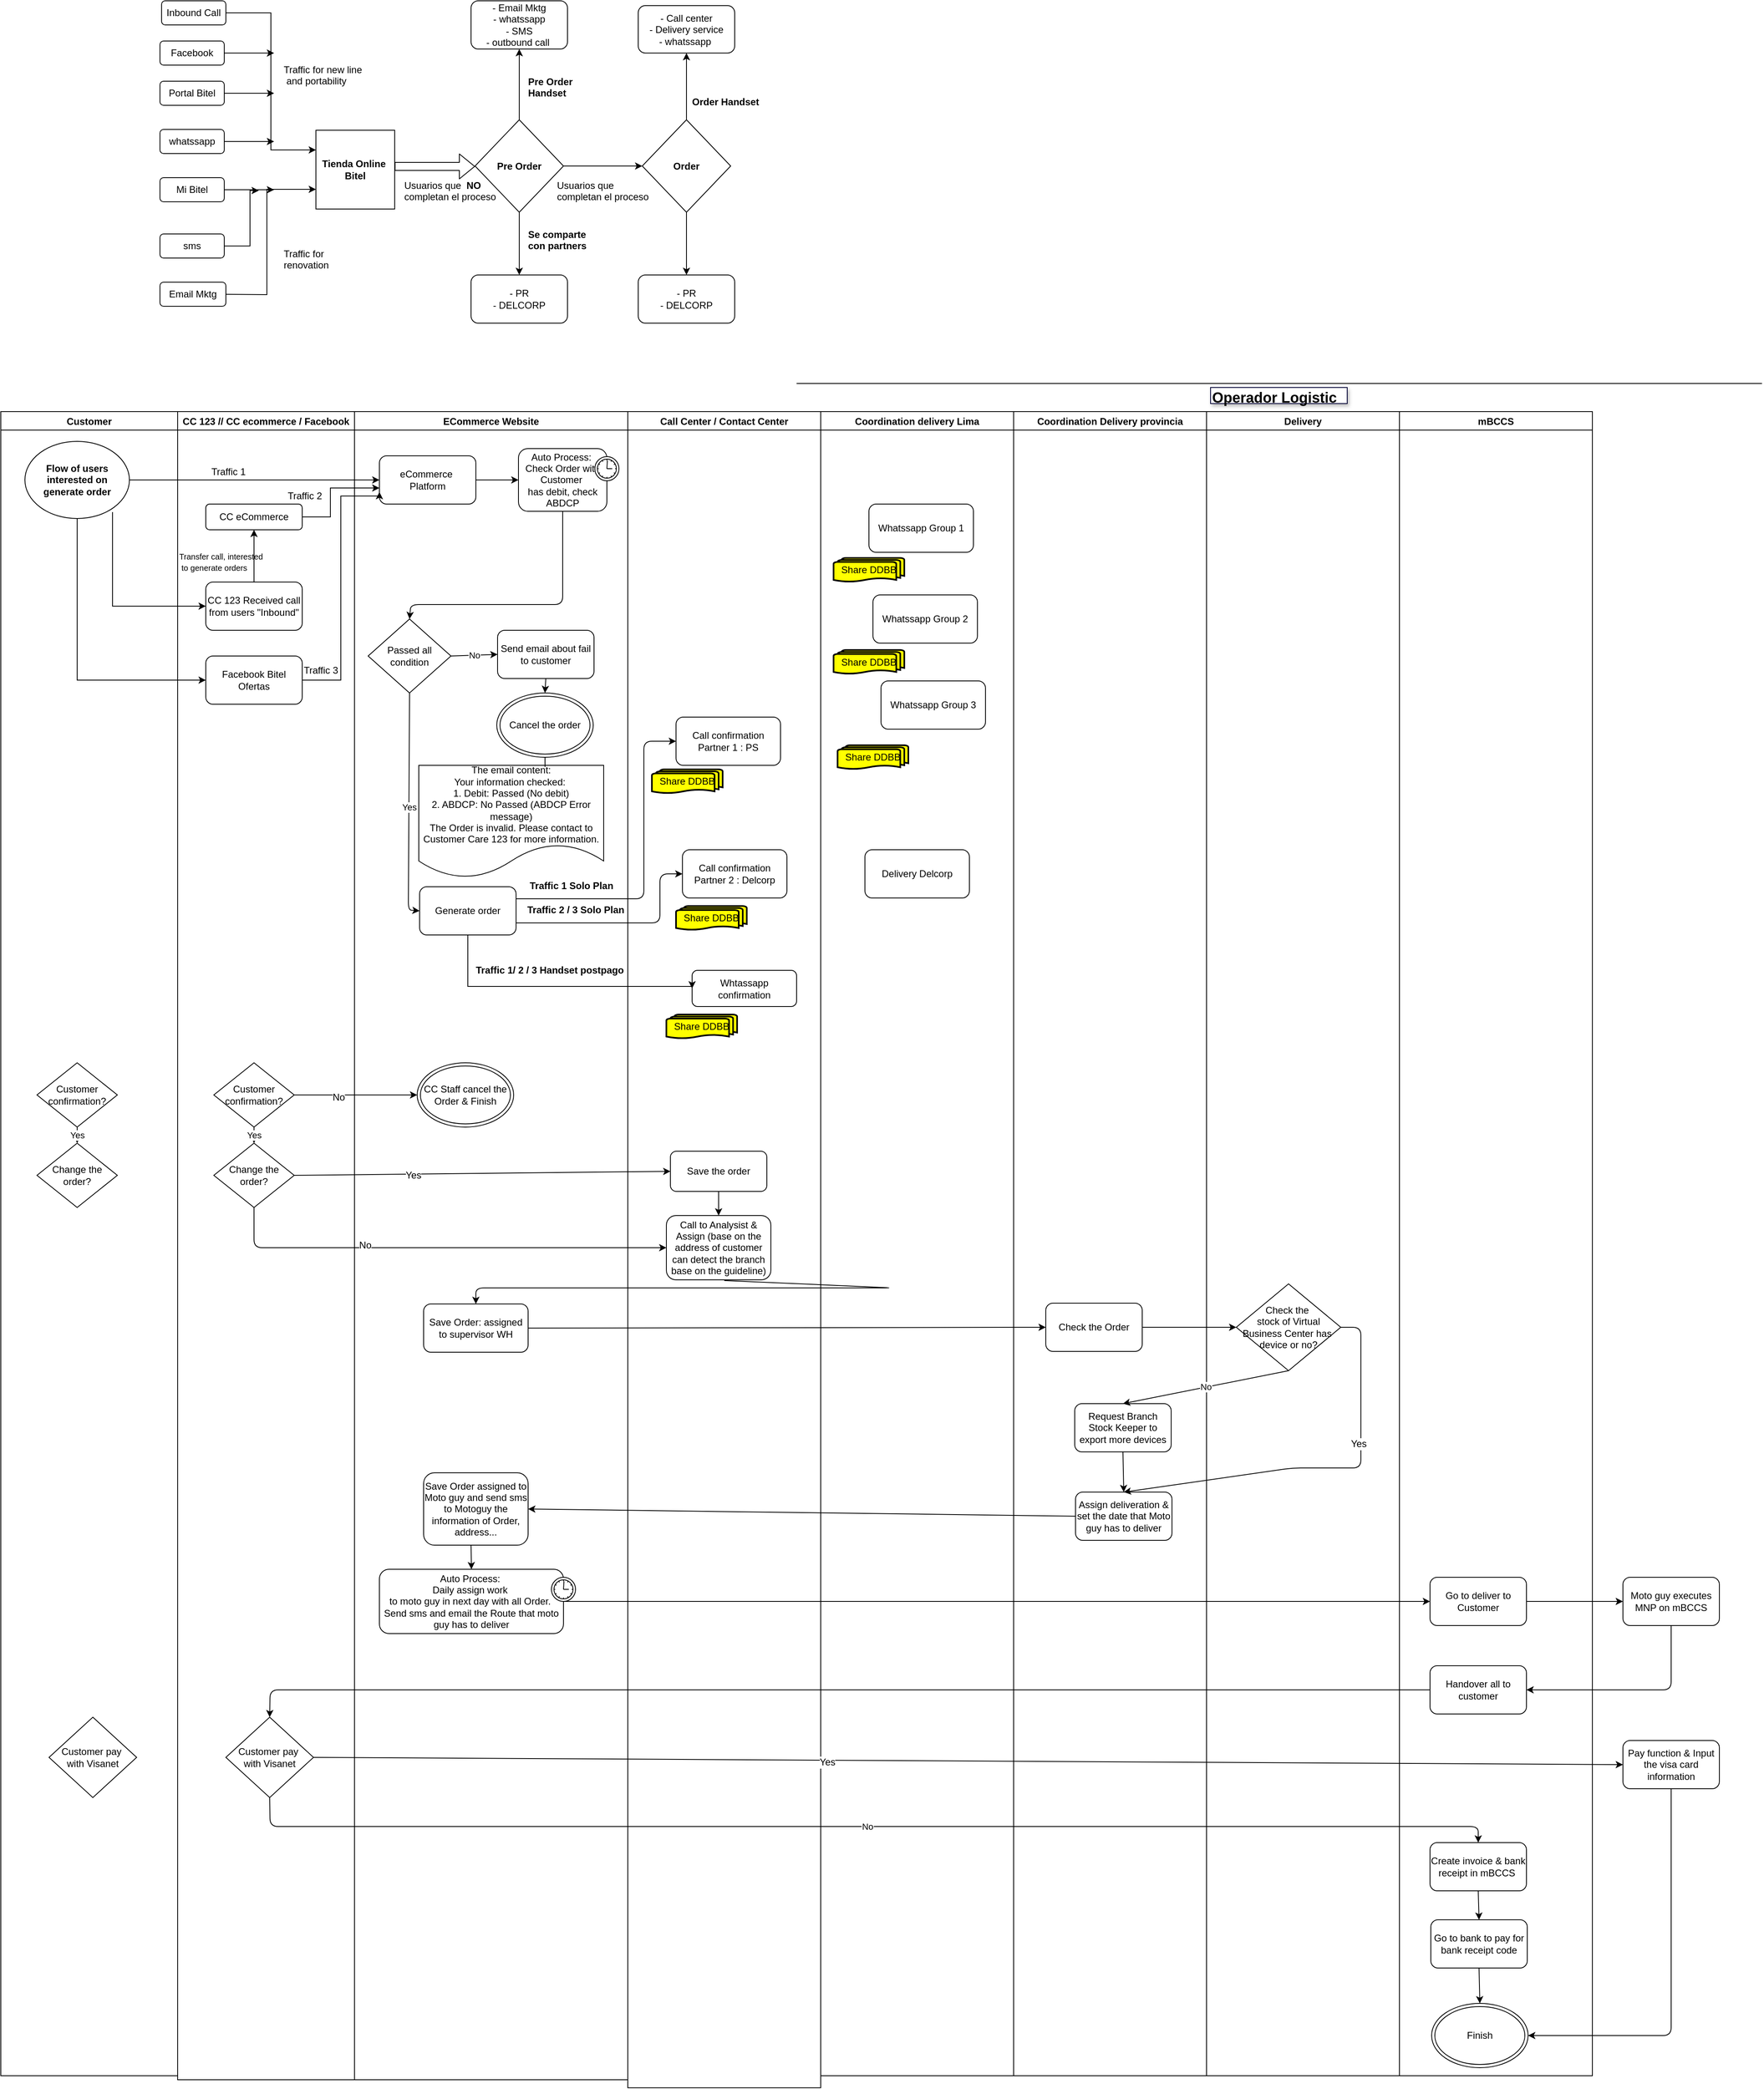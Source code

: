 <mxfile version="10.8.0" type="github"><diagram id="zP4iyxs3jzjMyuQG23tj" name="Page-1"><mxGraphModel dx="1930" dy="452" grid="1" gridSize="10" guides="1" tooltips="1" connect="1" arrows="1" fold="1" page="1" pageScale="1" pageWidth="850" pageHeight="1100" math="0" shadow="0"><root><mxCell id="0"/><mxCell id="1" parent="0"/><mxCell id="Ee-xBz2CqtSxg2sr-4L6-31" style="edgeStyle=orthogonalEdgeStyle;rounded=0;orthogonalLoop=1;jettySize=auto;html=1;" parent="1" source="Ee-xBz2CqtSxg2sr-4L6-2" edge="1"><mxGeometry relative="1" as="geometry"><mxPoint x="200" y="109" as="targetPoint"/></mxGeometry></mxCell><mxCell id="Ee-xBz2CqtSxg2sr-4L6-2" value="Facebook" style="rounded=1;whiteSpace=wrap;html=1;" parent="1" vertex="1"><mxGeometry x="58" y="94" width="80" height="30" as="geometry"/></mxCell><mxCell id="Ee-xBz2CqtSxg2sr-4L6-13" style="edgeStyle=orthogonalEdgeStyle;rounded=0;orthogonalLoop=1;jettySize=auto;html=1;" parent="1" source="Ee-xBz2CqtSxg2sr-4L6-3" edge="1"><mxGeometry relative="1" as="geometry"><mxPoint x="200" y="159" as="targetPoint"/></mxGeometry></mxCell><mxCell id="Ee-xBz2CqtSxg2sr-4L6-3" value="Portal Bitel" style="rounded=1;whiteSpace=wrap;html=1;" parent="1" vertex="1"><mxGeometry x="58" y="144" width="80" height="30" as="geometry"/></mxCell><mxCell id="Ee-xBz2CqtSxg2sr-4L6-14" style="edgeStyle=orthogonalEdgeStyle;rounded=0;orthogonalLoop=1;jettySize=auto;html=1;" parent="1" source="Ee-xBz2CqtSxg2sr-4L6-4" edge="1"><mxGeometry relative="1" as="geometry"><mxPoint x="200" y="219" as="targetPoint"/></mxGeometry></mxCell><mxCell id="Ee-xBz2CqtSxg2sr-4L6-4" value="whatssapp" style="rounded=1;whiteSpace=wrap;html=1;" parent="1" vertex="1"><mxGeometry x="58" y="204" width="80" height="30" as="geometry"/></mxCell><mxCell id="Ee-xBz2CqtSxg2sr-4L6-16" style="edgeStyle=orthogonalEdgeStyle;rounded=0;orthogonalLoop=1;jettySize=auto;html=1;" parent="1" source="Ee-xBz2CqtSxg2sr-4L6-5" edge="1"><mxGeometry relative="1" as="geometry"><mxPoint x="200" y="279" as="targetPoint"/></mxGeometry></mxCell><mxCell id="Ee-xBz2CqtSxg2sr-4L6-5" value="Mi Bitel" style="rounded=1;whiteSpace=wrap;html=1;" parent="1" vertex="1"><mxGeometry x="58" y="264" width="80" height="30" as="geometry"/></mxCell><mxCell id="Ee-xBz2CqtSxg2sr-4L6-17" style="edgeStyle=orthogonalEdgeStyle;rounded=0;orthogonalLoop=1;jettySize=auto;html=1;" parent="1" edge="1"><mxGeometry relative="1" as="geometry"><mxPoint x="181" y="280" as="targetPoint"/><mxPoint x="129" y="349" as="sourcePoint"/><Array as="points"><mxPoint x="170" y="349"/><mxPoint x="170" y="280"/></Array></mxGeometry></mxCell><mxCell id="Ee-xBz2CqtSxg2sr-4L6-6" value="sms" style="rounded=1;whiteSpace=wrap;html=1;" parent="1" vertex="1"><mxGeometry x="58" y="334" width="80" height="30" as="geometry"/></mxCell><mxCell id="Ee-xBz2CqtSxg2sr-4L6-18" style="edgeStyle=orthogonalEdgeStyle;rounded=0;orthogonalLoop=1;jettySize=auto;html=1;entryX=0;entryY=0.75;entryDx=0;entryDy=0;" parent="1" target="Ee-xBz2CqtSxg2sr-4L6-8" edge="1"><mxGeometry relative="1" as="geometry"><mxPoint x="199" y="280" as="targetPoint"/><mxPoint x="129" y="409" as="sourcePoint"/></mxGeometry></mxCell><mxCell id="Ee-xBz2CqtSxg2sr-4L6-7" value="Email Mktg" style="rounded=1;whiteSpace=wrap;html=1;" parent="1" vertex="1"><mxGeometry x="58" y="394" width="82" height="30" as="geometry"/></mxCell><mxCell id="Ee-xBz2CqtSxg2sr-4L6-8" value="&lt;b&gt;Tienda Online&amp;nbsp;&lt;br&gt;Bitel&lt;/b&gt;&lt;br&gt;" style="whiteSpace=wrap;html=1;aspect=fixed;" parent="1" vertex="1"><mxGeometry x="252" y="205" width="98" height="98" as="geometry"/></mxCell><mxCell id="Ee-xBz2CqtSxg2sr-4L6-15" value="Traffic for new line&lt;br&gt;&amp;nbsp;and portability" style="text;html=1;resizable=0;points=[];autosize=1;align=left;verticalAlign=top;spacingTop=-4;" parent="1" vertex="1"><mxGeometry x="210" y="120" width="110" height="30" as="geometry"/></mxCell><mxCell id="Ee-xBz2CqtSxg2sr-4L6-19" value="Traffic for &lt;br&gt;renovation" style="text;html=1;resizable=0;points=[];autosize=1;align=left;verticalAlign=top;spacingTop=-4;" parent="1" vertex="1"><mxGeometry x="210" y="349" width="70" height="30" as="geometry"/></mxCell><mxCell id="Ee-xBz2CqtSxg2sr-4L6-30" style="edgeStyle=orthogonalEdgeStyle;rounded=0;orthogonalLoop=1;jettySize=auto;html=1;entryX=0;entryY=0.25;entryDx=0;entryDy=0;" parent="1" source="Ee-xBz2CqtSxg2sr-4L6-29" target="Ee-xBz2CqtSxg2sr-4L6-8" edge="1"><mxGeometry relative="1" as="geometry"/></mxCell><mxCell id="Ee-xBz2CqtSxg2sr-4L6-29" value="Inbound Call" style="rounded=1;whiteSpace=wrap;html=1;" parent="1" vertex="1"><mxGeometry x="60" y="44" width="80" height="30" as="geometry"/></mxCell><mxCell id="Ee-xBz2CqtSxg2sr-4L6-32" value="" style="shape=flexArrow;endArrow=classic;html=1;" parent="1" edge="1"><mxGeometry width="50" height="50" relative="1" as="geometry"><mxPoint x="350" y="250" as="sourcePoint"/><mxPoint x="450" y="250" as="targetPoint"/></mxGeometry></mxCell><mxCell id="Ee-xBz2CqtSxg2sr-4L6-35" style="edgeStyle=orthogonalEdgeStyle;rounded=0;orthogonalLoop=1;jettySize=auto;html=1;entryX=0;entryY=0.5;entryDx=0;entryDy=0;" parent="1" source="Ee-xBz2CqtSxg2sr-4L6-33" target="Ee-xBz2CqtSxg2sr-4L6-34" edge="1"><mxGeometry relative="1" as="geometry"/></mxCell><mxCell id="Ee-xBz2CqtSxg2sr-4L6-39" style="edgeStyle=orthogonalEdgeStyle;rounded=0;orthogonalLoop=1;jettySize=auto;html=1;entryX=0.5;entryY=1;entryDx=0;entryDy=0;" parent="1" source="Ee-xBz2CqtSxg2sr-4L6-33" target="Ee-xBz2CqtSxg2sr-4L6-38" edge="1"><mxGeometry relative="1" as="geometry"/></mxCell><mxCell id="Ee-xBz2CqtSxg2sr-4L6-44" style="edgeStyle=orthogonalEdgeStyle;rounded=0;orthogonalLoop=1;jettySize=auto;html=1;" parent="1" source="Ee-xBz2CqtSxg2sr-4L6-33" target="Ee-xBz2CqtSxg2sr-4L6-43" edge="1"><mxGeometry relative="1" as="geometry"/></mxCell><mxCell id="Ee-xBz2CqtSxg2sr-4L6-33" value="&lt;b&gt;Pre Order&lt;/b&gt;" style="rhombus;whiteSpace=wrap;html=1;" parent="1" vertex="1"><mxGeometry x="450" y="192" width="110" height="115" as="geometry"/></mxCell><mxCell id="Ee-xBz2CqtSxg2sr-4L6-46" style="edgeStyle=orthogonalEdgeStyle;rounded=0;orthogonalLoop=1;jettySize=auto;html=1;entryX=0.5;entryY=1;entryDx=0;entryDy=0;" parent="1" source="Ee-xBz2CqtSxg2sr-4L6-34" target="Ee-xBz2CqtSxg2sr-4L6-45" edge="1"><mxGeometry relative="1" as="geometry"/></mxCell><mxCell id="Ee-xBz2CqtSxg2sr-4L6-49" style="edgeStyle=orthogonalEdgeStyle;rounded=0;orthogonalLoop=1;jettySize=auto;html=1;" parent="1" source="Ee-xBz2CqtSxg2sr-4L6-34" target="Ee-xBz2CqtSxg2sr-4L6-48" edge="1"><mxGeometry relative="1" as="geometry"/></mxCell><mxCell id="Ee-xBz2CqtSxg2sr-4L6-34" value="&lt;b&gt;Order&lt;/b&gt;" style="rhombus;whiteSpace=wrap;html=1;" parent="1" vertex="1"><mxGeometry x="658" y="192" width="110" height="115" as="geometry"/></mxCell><mxCell id="Ee-xBz2CqtSxg2sr-4L6-36" value="Usuarios que&amp;nbsp; &lt;br&gt;completan&amp;nbsp;el proceso&lt;br&gt;" style="text;html=1;resizable=0;points=[];autosize=1;align=left;verticalAlign=top;spacingTop=-4;" parent="1" vertex="1"><mxGeometry x="550" y="264" width="130" height="30" as="geometry"/></mxCell><mxCell id="Ee-xBz2CqtSxg2sr-4L6-37" value="Usuarios que&amp;nbsp; &lt;b&gt;NO&lt;/b&gt;&lt;br&gt;completan&amp;nbsp;el proceso&lt;br&gt;" style="text;html=1;resizable=0;points=[];autosize=1;align=left;verticalAlign=top;spacingTop=-4;" parent="1" vertex="1"><mxGeometry x="360" y="264" width="130" height="30" as="geometry"/></mxCell><mxCell id="Ee-xBz2CqtSxg2sr-4L6-38" value="- Email Mktg&lt;br&gt;- whatssapp&lt;br&gt;- SMS&lt;br&gt;- outbound call&amp;nbsp;&lt;br&gt;" style="rounded=1;whiteSpace=wrap;html=1;" parent="1" vertex="1"><mxGeometry x="445" y="44" width="120" height="60" as="geometry"/></mxCell><mxCell id="Ee-xBz2CqtSxg2sr-4L6-41" value="&lt;b&gt;Pre Order&lt;br&gt;Handset&lt;/b&gt;&lt;br&gt;" style="text;html=1;resizable=0;points=[];autosize=1;align=left;verticalAlign=top;spacingTop=-4;" parent="1" vertex="1"><mxGeometry x="514" y="135" width="70" height="30" as="geometry"/></mxCell><mxCell id="Ee-xBz2CqtSxg2sr-4L6-42" value="&lt;b&gt;Se comparte&lt;br&gt;con partners&lt;/b&gt;&lt;br&gt;" style="text;html=1;resizable=0;points=[];autosize=1;align=left;verticalAlign=top;spacingTop=-4;" parent="1" vertex="1"><mxGeometry x="514" y="324.5" width="90" height="30" as="geometry"/></mxCell><mxCell id="Ee-xBz2CqtSxg2sr-4L6-43" value="- PR&lt;br&gt;- DELCORP&lt;br&gt;" style="rounded=1;whiteSpace=wrap;html=1;" parent="1" vertex="1"><mxGeometry x="445" y="385" width="120" height="60" as="geometry"/></mxCell><mxCell id="Ee-xBz2CqtSxg2sr-4L6-45" value="- Call center&lt;br&gt;- Delivery service&lt;br&gt;- whatssapp&amp;nbsp;&lt;br&gt;" style="rounded=1;whiteSpace=wrap;html=1;" parent="1" vertex="1"><mxGeometry x="653" y="50" width="120" height="59" as="geometry"/></mxCell><mxCell id="Ee-xBz2CqtSxg2sr-4L6-47" value="&lt;b&gt;Order&amp;nbsp;Handset&lt;/b&gt;&lt;br&gt;" style="text;html=1;resizable=0;points=[];autosize=1;align=left;verticalAlign=top;spacingTop=-4;" parent="1" vertex="1"><mxGeometry x="718" y="160" width="100" height="20" as="geometry"/></mxCell><mxCell id="Ee-xBz2CqtSxg2sr-4L6-48" value="- PR&lt;br&gt;- DELCORP&lt;br&gt;" style="rounded=1;whiteSpace=wrap;html=1;" parent="1" vertex="1"><mxGeometry x="653" y="385" width="120" height="60" as="geometry"/></mxCell><mxCell id="YgWcidtkxYccLJRaPpgr-2" value="CC 123 // CC ecommerce / Facebook" style="swimlane;" vertex="1" parent="1"><mxGeometry x="80" y="555" width="220" height="2075" as="geometry"/></mxCell><mxCell id="YgWcidtkxYccLJRaPpgr-4" value="Customer confirmation?" style="rhombus;whiteSpace=wrap;html=1;" vertex="1" parent="YgWcidtkxYccLJRaPpgr-2"><mxGeometry x="45" y="810" width="100" height="80" as="geometry"/></mxCell><mxCell id="YgWcidtkxYccLJRaPpgr-5" value="Change the order?" style="rhombus;whiteSpace=wrap;html=1;" vertex="1" parent="YgWcidtkxYccLJRaPpgr-2"><mxGeometry x="45" y="910" width="100" height="80" as="geometry"/></mxCell><mxCell id="YgWcidtkxYccLJRaPpgr-6" value="Yes" style="endArrow=classic;html=1;entryX=0.5;entryY=0;exitX=0.5;exitY=1;" edge="1" parent="YgWcidtkxYccLJRaPpgr-2" source="YgWcidtkxYccLJRaPpgr-4" target="YgWcidtkxYccLJRaPpgr-5"><mxGeometry width="50" height="50" relative="1" as="geometry"><mxPoint x="878" y="858" as="sourcePoint"/><mxPoint x="788" y="898" as="targetPoint"/></mxGeometry></mxCell><mxCell id="YgWcidtkxYccLJRaPpgr-7" value="Customer pay&amp;nbsp;&lt;div&gt;with Visanet&lt;/div&gt;" style="rhombus;whiteSpace=wrap;html=1;" vertex="1" parent="YgWcidtkxYccLJRaPpgr-2"><mxGeometry x="60" y="1624" width="109" height="100" as="geometry"/></mxCell><mxCell id="YgWcidtkxYccLJRaPpgr-96" style="edgeStyle=orthogonalEdgeStyle;rounded=0;orthogonalLoop=1;jettySize=auto;html=1;" edge="1" parent="YgWcidtkxYccLJRaPpgr-2" source="YgWcidtkxYccLJRaPpgr-93" target="YgWcidtkxYccLJRaPpgr-95"><mxGeometry relative="1" as="geometry"/></mxCell><mxCell id="YgWcidtkxYccLJRaPpgr-93" value="CC 123 Received call from users &quot;Inbound&quot;" style="rounded=1;whiteSpace=wrap;html=1;" vertex="1" parent="YgWcidtkxYccLJRaPpgr-2"><mxGeometry x="35" y="212" width="120" height="60" as="geometry"/></mxCell><mxCell id="YgWcidtkxYccLJRaPpgr-95" value="CC eCommerce" style="rounded=1;whiteSpace=wrap;html=1;" vertex="1" parent="YgWcidtkxYccLJRaPpgr-2"><mxGeometry x="35" y="115" width="120" height="32" as="geometry"/></mxCell><mxCell id="YgWcidtkxYccLJRaPpgr-97" value="&lt;font style=&quot;font-size: 10px&quot;&gt;Transfer&amp;nbsp;call, interested&lt;br&gt;&amp;nbsp;to generate orders&amp;nbsp;&lt;/font&gt;" style="text;html=1;resizable=0;points=[];autosize=1;align=left;verticalAlign=top;spacingTop=-4;" vertex="1" parent="YgWcidtkxYccLJRaPpgr-2"><mxGeometry y="170" width="120" height="30" as="geometry"/></mxCell><mxCell id="YgWcidtkxYccLJRaPpgr-102" value="Facebook Bitel Ofertas" style="rounded=1;whiteSpace=wrap;html=1;" vertex="1" parent="YgWcidtkxYccLJRaPpgr-2"><mxGeometry x="35" y="304" width="120" height="60" as="geometry"/></mxCell><mxCell id="YgWcidtkxYccLJRaPpgr-105" value="Traffic 1" style="text;html=1;resizable=0;points=[];autosize=1;align=left;verticalAlign=top;spacingTop=-4;" vertex="1" parent="YgWcidtkxYccLJRaPpgr-2"><mxGeometry x="40" y="65" width="60" height="20" as="geometry"/></mxCell><mxCell id="YgWcidtkxYccLJRaPpgr-106" value="Traffic 2" style="text;html=1;resizable=0;points=[];autosize=1;align=left;verticalAlign=top;spacingTop=-4;" vertex="1" parent="YgWcidtkxYccLJRaPpgr-2"><mxGeometry x="135" y="95" width="60" height="20" as="geometry"/></mxCell><mxCell id="YgWcidtkxYccLJRaPpgr-107" value="Traffic 3" style="text;html=1;resizable=0;points=[];autosize=1;align=left;verticalAlign=top;spacingTop=-4;" vertex="1" parent="YgWcidtkxYccLJRaPpgr-2"><mxGeometry x="155" y="312" width="60" height="20" as="geometry"/></mxCell><mxCell id="YgWcidtkxYccLJRaPpgr-8" value="ECommerce Website" style="swimlane;" vertex="1" parent="1"><mxGeometry x="300" y="555" width="340" height="2075" as="geometry"/></mxCell><mxCell id="YgWcidtkxYccLJRaPpgr-9" value="eCommerce&amp;nbsp;&lt;br&gt;Platform&lt;br&gt;" style="rounded=1;whiteSpace=wrap;html=1;" vertex="1" parent="YgWcidtkxYccLJRaPpgr-8"><mxGeometry x="31" y="55" width="120" height="60" as="geometry"/></mxCell><mxCell id="YgWcidtkxYccLJRaPpgr-10" value="No" style="endArrow=classic;html=1;exitX=1;exitY=0.5;entryX=0;entryY=0.5;" edge="1" parent="YgWcidtkxYccLJRaPpgr-8" source="YgWcidtkxYccLJRaPpgr-14" target="YgWcidtkxYccLJRaPpgr-22"><mxGeometry width="50" height="50" relative="1" as="geometry"><mxPoint x="118" y="378" as="sourcePoint"/><mxPoint x="170" y="298" as="targetPoint"/></mxGeometry></mxCell><mxCell id="YgWcidtkxYccLJRaPpgr-11" value="Generate order" style="rounded=1;whiteSpace=wrap;html=1;" vertex="1" parent="YgWcidtkxYccLJRaPpgr-8"><mxGeometry x="81" y="591" width="120" height="60" as="geometry"/></mxCell><mxCell id="YgWcidtkxYccLJRaPpgr-14" value="Passed all condition" style="rhombus;whiteSpace=wrap;html=1;" vertex="1" parent="YgWcidtkxYccLJRaPpgr-8"><mxGeometry x="17" y="258" width="103" height="92" as="geometry"/></mxCell><mxCell id="YgWcidtkxYccLJRaPpgr-15" value="&lt;span&gt;CC Staff cancel the Order &amp;amp; Finish&lt;/span&gt;" style="ellipse;shape=doubleEllipse;whiteSpace=wrap;html=1;" vertex="1" parent="YgWcidtkxYccLJRaPpgr-8"><mxGeometry x="78" y="810" width="120" height="80" as="geometry"/></mxCell><mxCell id="YgWcidtkxYccLJRaPpgr-16" value="" style="endArrow=classic;html=1;exitX=1;exitY=0.5;entryX=0;entryY=0.5;exitDx=0;exitDy=0;entryDx=0;entryDy=0;" edge="1" parent="YgWcidtkxYccLJRaPpgr-8" source="YgWcidtkxYccLJRaPpgr-9" target="YgWcidtkxYccLJRaPpgr-20"><mxGeometry width="50" height="50" relative="1" as="geometry"><mxPoint x="100" y="210" as="sourcePoint"/><mxPoint x="86" y="160" as="targetPoint"/></mxGeometry></mxCell><mxCell id="YgWcidtkxYccLJRaPpgr-17" value="Yes" style="endArrow=classic;html=1;entryX=0;entryY=0.5;exitX=0.5;exitY=1;" edge="1" parent="YgWcidtkxYccLJRaPpgr-8" source="YgWcidtkxYccLJRaPpgr-14" target="YgWcidtkxYccLJRaPpgr-11"><mxGeometry width="50" height="50" relative="1" as="geometry"><mxPoint x="-39" y="621" as="sourcePoint"/><mxPoint x="76" y="671" as="targetPoint"/><Array as="points"><mxPoint x="67" y="620"/></Array></mxGeometry></mxCell><mxCell id="YgWcidtkxYccLJRaPpgr-20" value="Auto Process:&amp;nbsp;&lt;div&gt;Check Order with Customer&amp;nbsp;&lt;/div&gt;&lt;div&gt;has debit, check ABDCP&lt;/div&gt;" style="html=1;whiteSpace=wrap;rounded=1;" vertex="1" parent="YgWcidtkxYccLJRaPpgr-8"><mxGeometry x="204" y="46" width="110" height="78" as="geometry"/></mxCell><mxCell id="YgWcidtkxYccLJRaPpgr-21" value="" style="shape=mxgraph.bpmn.timer_start;perimeter=ellipsePerimeter;html=1;labelPosition=right;labelBackgroundColor=#ffffff;align=left;" vertex="1" parent="YgWcidtkxYccLJRaPpgr-20"><mxGeometry x="1" width="30" height="30" relative="1" as="geometry"><mxPoint x="-15" y="10" as="offset"/></mxGeometry></mxCell><mxCell id="YgWcidtkxYccLJRaPpgr-22" value="Send email about fail to customer" style="rounded=1;whiteSpace=wrap;html=1;" vertex="1" parent="YgWcidtkxYccLJRaPpgr-8"><mxGeometry x="178" y="272" width="120" height="60" as="geometry"/></mxCell><mxCell id="YgWcidtkxYccLJRaPpgr-23" value="Cancel the order" style="ellipse;shape=doubleEllipse;whiteSpace=wrap;html=1;" vertex="1" parent="YgWcidtkxYccLJRaPpgr-8"><mxGeometry x="177" y="350" width="120" height="80" as="geometry"/></mxCell><mxCell id="YgWcidtkxYccLJRaPpgr-24" value="" style="endArrow=classic;html=1;entryX=0.5;entryY=0;exitX=0.5;exitY=1;" edge="1" parent="YgWcidtkxYccLJRaPpgr-8" source="YgWcidtkxYccLJRaPpgr-22" target="YgWcidtkxYccLJRaPpgr-23"><mxGeometry width="50" height="50" relative="1" as="geometry"><mxPoint x="170" y="490" as="sourcePoint"/><mxPoint x="220" y="440" as="targetPoint"/></mxGeometry></mxCell><mxCell id="YgWcidtkxYccLJRaPpgr-25" value="The email content:&lt;div&gt;Your information checked:&amp;nbsp;&lt;div&gt;1. Debit: Passed (No debit)&lt;/div&gt;&lt;div&gt;2. ABDCP: No Passed (ABDCP Error message)&lt;/div&gt;&lt;div&gt;The Order is invalid. Please contact to Customer Care 123 for more information.&lt;/div&gt;&lt;/div&gt;" style="shape=document;whiteSpace=wrap;html=1;boundedLbl=1;" vertex="1" parent="YgWcidtkxYccLJRaPpgr-8"><mxGeometry x="80" y="440" width="230" height="140" as="geometry"/></mxCell><mxCell id="YgWcidtkxYccLJRaPpgr-26" value="" style="endArrow=none;html=1;entryX=0.5;entryY=1;" edge="1" parent="YgWcidtkxYccLJRaPpgr-8" target="YgWcidtkxYccLJRaPpgr-23"><mxGeometry width="50" height="50" relative="1" as="geometry"><mxPoint x="237" y="442" as="sourcePoint"/><mxPoint x="200" y="380" as="targetPoint"/></mxGeometry></mxCell><mxCell id="YgWcidtkxYccLJRaPpgr-27" value="Save Order assigned to Moto guy and send sms to Motoguy the information of Order, address..." style="rounded=1;whiteSpace=wrap;html=1;" vertex="1" parent="YgWcidtkxYccLJRaPpgr-8"><mxGeometry x="86" y="1320" width="130" height="90" as="geometry"/></mxCell><mxCell id="YgWcidtkxYccLJRaPpgr-28" value="" style="endArrow=classic;html=1;exitX=0.454;exitY=1;exitPerimeter=0;entryX=0.5;entryY=0;" edge="1" parent="YgWcidtkxYccLJRaPpgr-8" source="YgWcidtkxYccLJRaPpgr-27" target="YgWcidtkxYccLJRaPpgr-30"><mxGeometry width="50" height="50" relative="1" as="geometry"><mxPoint x="151" y="1605" as="sourcePoint"/><mxPoint x="144" y="1437" as="targetPoint"/></mxGeometry></mxCell><mxCell id="YgWcidtkxYccLJRaPpgr-29" value="Save Order: assigned to supervisor WH" style="rounded=1;whiteSpace=wrap;html=1;" vertex="1" parent="YgWcidtkxYccLJRaPpgr-8"><mxGeometry x="86" y="1110" width="130" height="60" as="geometry"/></mxCell><mxCell id="YgWcidtkxYccLJRaPpgr-30" value="Auto Process:&amp;nbsp;&lt;div&gt;Daily assign work&amp;nbsp;&lt;/div&gt;&lt;div&gt;to moto guy in next day with all Order.&amp;nbsp;&lt;br&gt;&lt;/div&gt;&lt;div&gt;Send sms and email the Route that moto guy has to deliver&lt;/div&gt;" style="html=1;whiteSpace=wrap;rounded=1;" vertex="1" parent="YgWcidtkxYccLJRaPpgr-8"><mxGeometry x="31" y="1440" width="229" height="80" as="geometry"/></mxCell><mxCell id="YgWcidtkxYccLJRaPpgr-31" value="" style="shape=mxgraph.bpmn.timer_start;perimeter=ellipsePerimeter;html=1;labelPosition=right;labelBackgroundColor=#ffffff;align=left;" vertex="1" parent="YgWcidtkxYccLJRaPpgr-30"><mxGeometry x="1" width="30" height="30" relative="1" as="geometry"><mxPoint x="-15" y="10" as="offset"/></mxGeometry></mxCell><mxCell id="YgWcidtkxYccLJRaPpgr-110" value="&lt;b&gt;Traffic 1 Solo Plan&lt;br&gt;&lt;/b&gt;" style="text;html=1;resizable=0;points=[];autosize=1;align=left;verticalAlign=top;spacingTop=-4;" vertex="1" parent="YgWcidtkxYccLJRaPpgr-8"><mxGeometry x="216" y="580" width="120" height="20" as="geometry"/></mxCell><mxCell id="YgWcidtkxYccLJRaPpgr-112" value="&lt;b&gt;Traffic 2 / 3 Solo Plan&lt;/b&gt;" style="text;html=1;resizable=0;points=[];autosize=1;align=left;verticalAlign=top;spacingTop=-4;" vertex="1" parent="YgWcidtkxYccLJRaPpgr-8"><mxGeometry x="213" y="610" width="140" height="20" as="geometry"/></mxCell><mxCell id="YgWcidtkxYccLJRaPpgr-48" value="" style="endArrow=classic;html=1;exitX=0.5;exitY=1;entryX=0.5;entryY=0;exitDx=0;exitDy=0;" edge="1" parent="YgWcidtkxYccLJRaPpgr-8" source="YgWcidtkxYccLJRaPpgr-20" target="YgWcidtkxYccLJRaPpgr-14"><mxGeometry width="50" height="50" relative="1" as="geometry"><mxPoint x="451" y="105" as="sourcePoint"/><mxPoint x="72" y="250" as="targetPoint"/><Array as="points"><mxPoint x="259" y="240"/><mxPoint x="70" y="240"/></Array></mxGeometry></mxCell><mxCell id="YgWcidtkxYccLJRaPpgr-130" value="&lt;b&gt;Traffic 1/ 2 / 3 Handset postpago&lt;/b&gt;" style="text;html=1;resizable=0;points=[];autosize=1;align=left;verticalAlign=top;spacingTop=-4;" vertex="1" parent="YgWcidtkxYccLJRaPpgr-8"><mxGeometry x="149" y="685" width="200" height="20" as="geometry"/></mxCell><mxCell id="YgWcidtkxYccLJRaPpgr-34" value="Call Center / Contact Center" style="swimlane;startSize=23;" vertex="1" parent="1"><mxGeometry x="640" y="555" width="240" height="2085" as="geometry"/></mxCell><mxCell id="YgWcidtkxYccLJRaPpgr-35" value="Call confirmation&lt;br&gt;Partner 1 : PS&lt;br&gt;" style="rounded=1;whiteSpace=wrap;html=1;" vertex="1" parent="YgWcidtkxYccLJRaPpgr-34"><mxGeometry x="60" y="380" width="130" height="60" as="geometry"/></mxCell><mxCell id="YgWcidtkxYccLJRaPpgr-36" value="Call to Analysist &amp;amp; Assign (base on the address of customer can detect the branch base on the guideline)" style="rounded=1;whiteSpace=wrap;html=1;" vertex="1" parent="YgWcidtkxYccLJRaPpgr-34"><mxGeometry x="48" y="1000" width="130" height="80" as="geometry"/></mxCell><mxCell id="YgWcidtkxYccLJRaPpgr-37" value="Save the order" style="rounded=1;whiteSpace=wrap;html=1;" vertex="1" parent="YgWcidtkxYccLJRaPpgr-34"><mxGeometry x="53" y="920" width="120" height="50" as="geometry"/></mxCell><mxCell id="YgWcidtkxYccLJRaPpgr-38" value="" style="endArrow=classic;html=1;exitX=0.5;exitY=1;entryX=0.5;entryY=0;" edge="1" parent="YgWcidtkxYccLJRaPpgr-34" source="YgWcidtkxYccLJRaPpgr-37" target="YgWcidtkxYccLJRaPpgr-36"><mxGeometry width="50" height="50" relative="1" as="geometry"><mxPoint x="140" y="1050" as="sourcePoint"/><mxPoint x="190" y="1000" as="targetPoint"/></mxGeometry></mxCell><mxCell id="YgWcidtkxYccLJRaPpgr-113" value="Share DDBB" style="strokeWidth=2;html=1;shape=mxgraph.flowchart.multi-document;whiteSpace=wrap;fillColor=#FFFF00;" vertex="1" parent="YgWcidtkxYccLJRaPpgr-34"><mxGeometry x="30" y="445" width="88" height="30" as="geometry"/></mxCell><mxCell id="YgWcidtkxYccLJRaPpgr-114" value="Share DDBB" style="strokeWidth=2;html=1;shape=mxgraph.flowchart.multi-document;whiteSpace=wrap;fillColor=#FFFF00;" vertex="1" parent="YgWcidtkxYccLJRaPpgr-34"><mxGeometry x="60" y="615" width="88" height="30" as="geometry"/></mxCell><mxCell id="YgWcidtkxYccLJRaPpgr-108" value="Call confirmation&lt;br&gt;Partner 2 : Delcorp&lt;br&gt;" style="rounded=1;whiteSpace=wrap;html=1;" vertex="1" parent="YgWcidtkxYccLJRaPpgr-34"><mxGeometry x="68" y="545" width="130" height="60" as="geometry"/></mxCell><mxCell id="YgWcidtkxYccLJRaPpgr-127" value="Whtassapp confirmation&lt;br&gt;" style="rounded=1;whiteSpace=wrap;html=1;" vertex="1" parent="YgWcidtkxYccLJRaPpgr-34"><mxGeometry x="80" y="695" width="130" height="45" as="geometry"/></mxCell><mxCell id="YgWcidtkxYccLJRaPpgr-128" value="Share DDBB" style="strokeWidth=2;html=1;shape=mxgraph.flowchart.multi-document;whiteSpace=wrap;fillColor=#FFFF00;" vertex="1" parent="YgWcidtkxYccLJRaPpgr-34"><mxGeometry x="48" y="750" width="88" height="30" as="geometry"/></mxCell><mxCell id="YgWcidtkxYccLJRaPpgr-39" value="Coordination delivery Lima" style="swimlane;" vertex="1" parent="1"><mxGeometry x="880" y="555" width="240" height="2070" as="geometry"/></mxCell><mxCell id="YgWcidtkxYccLJRaPpgr-115" value="Whatssapp Group 1&lt;br&gt;" style="rounded=1;whiteSpace=wrap;html=1;" vertex="1" parent="YgWcidtkxYccLJRaPpgr-39"><mxGeometry x="60" y="115" width="130" height="60" as="geometry"/></mxCell><mxCell id="YgWcidtkxYccLJRaPpgr-116" value="Whatssapp Group 2&lt;br&gt;" style="rounded=1;whiteSpace=wrap;html=1;" vertex="1" parent="YgWcidtkxYccLJRaPpgr-39"><mxGeometry x="65" y="228" width="130" height="60" as="geometry"/></mxCell><mxCell id="YgWcidtkxYccLJRaPpgr-117" value="Whatssapp Group 3&lt;br&gt;" style="rounded=1;whiteSpace=wrap;html=1;" vertex="1" parent="YgWcidtkxYccLJRaPpgr-39"><mxGeometry x="75" y="335" width="130" height="60" as="geometry"/></mxCell><mxCell id="YgWcidtkxYccLJRaPpgr-118" value="Share DDBB" style="strokeWidth=2;html=1;shape=mxgraph.flowchart.multi-document;whiteSpace=wrap;fillColor=#FFFF00;" vertex="1" parent="YgWcidtkxYccLJRaPpgr-39"><mxGeometry x="16" y="182" width="88" height="30" as="geometry"/></mxCell><mxCell id="YgWcidtkxYccLJRaPpgr-119" value="Share DDBB" style="strokeWidth=2;html=1;shape=mxgraph.flowchart.multi-document;whiteSpace=wrap;fillColor=#FFFF00;" vertex="1" parent="YgWcidtkxYccLJRaPpgr-39"><mxGeometry x="16" y="296.5" width="88" height="30" as="geometry"/></mxCell><mxCell id="YgWcidtkxYccLJRaPpgr-120" value="Share DDBB" style="strokeWidth=2;html=1;shape=mxgraph.flowchart.multi-document;whiteSpace=wrap;fillColor=#FFFF00;" vertex="1" parent="YgWcidtkxYccLJRaPpgr-39"><mxGeometry x="21" y="415" width="88" height="30" as="geometry"/></mxCell><mxCell id="YgWcidtkxYccLJRaPpgr-142" value="Delivery Delcorp&lt;br&gt;" style="rounded=1;whiteSpace=wrap;html=1;" vertex="1" parent="YgWcidtkxYccLJRaPpgr-39"><mxGeometry x="55" y="545" width="130" height="60" as="geometry"/></mxCell><mxCell id="YgWcidtkxYccLJRaPpgr-40" value="Coordination Delivery provincia" style="swimlane;startSize=23;" vertex="1" parent="1"><mxGeometry x="1120" y="555" width="240" height="2070" as="geometry"/></mxCell><mxCell id="YgWcidtkxYccLJRaPpgr-41" value="Request Branch Stock Keeper to export more devices" style="rounded=1;whiteSpace=wrap;html=1;" vertex="1" parent="YgWcidtkxYccLJRaPpgr-40"><mxGeometry x="76" y="1234" width="120" height="60" as="geometry"/></mxCell><mxCell id="YgWcidtkxYccLJRaPpgr-42" value="Assign deliveration &amp;amp; set the date that Moto guy has to deliver" style="rounded=1;whiteSpace=wrap;html=1;" vertex="1" parent="YgWcidtkxYccLJRaPpgr-40"><mxGeometry x="77" y="1344" width="120" height="60" as="geometry"/></mxCell><mxCell id="YgWcidtkxYccLJRaPpgr-43" value="" style="endArrow=classic;html=1;exitX=0.5;exitY=1;entryX=0.5;entryY=0;" edge="1" parent="YgWcidtkxYccLJRaPpgr-40" source="YgWcidtkxYccLJRaPpgr-41" target="YgWcidtkxYccLJRaPpgr-42"><mxGeometry width="50" height="50" relative="1" as="geometry"><mxPoint x="-38" y="1454" as="sourcePoint"/><mxPoint x="12" y="1404" as="targetPoint"/></mxGeometry></mxCell><mxCell id="YgWcidtkxYccLJRaPpgr-44" value="Delivery" style="swimlane;" vertex="1" parent="1"><mxGeometry x="1360" y="555" width="240" height="2070" as="geometry"/></mxCell><mxCell id="YgWcidtkxYccLJRaPpgr-49" value="mBCCS" style="swimlane;" vertex="1" parent="1"><mxGeometry x="1600" y="555" width="240" height="2070" as="geometry"/></mxCell><mxCell id="YgWcidtkxYccLJRaPpgr-50" value="" style="endArrow=classic;html=1;exitX=1;exitY=0.25;entryX=0;entryY=0.5;exitDx=0;exitDy=0;" edge="1" parent="1" source="YgWcidtkxYccLJRaPpgr-11" target="YgWcidtkxYccLJRaPpgr-35"><mxGeometry width="50" height="50" relative="1" as="geometry"><mxPoint x="557" y="1345" as="sourcePoint"/><mxPoint x="867" y="1325" as="targetPoint"/><Array as="points"><mxPoint x="660" y="1161"/><mxPoint x="660" y="965"/></Array></mxGeometry></mxCell><mxCell id="YgWcidtkxYccLJRaPpgr-51" value="" style="endArrow=classic;html=1;entryX=0;entryY=0.5;exitX=1;exitY=0.5;" edge="1" parent="1" source="YgWcidtkxYccLJRaPpgr-5" target="YgWcidtkxYccLJRaPpgr-37"><mxGeometry width="50" height="50" relative="1" as="geometry"><mxPoint x="718" y="1583" as="sourcePoint"/><mxPoint x="768" y="1533" as="targetPoint"/></mxGeometry></mxCell><mxCell id="YgWcidtkxYccLJRaPpgr-52" value="Yes" style="text;html=1;resizable=0;points=[];align=center;verticalAlign=middle;labelBackgroundColor=#ffffff;" vertex="1" connectable="0" parent="YgWcidtkxYccLJRaPpgr-51"><mxGeometry x="-0.37" y="-1" relative="1" as="geometry"><mxPoint as="offset"/></mxGeometry></mxCell><mxCell id="YgWcidtkxYccLJRaPpgr-53" value="" style="endArrow=classic;html=1;entryX=0;entryY=0.5;exitX=1;exitY=0.5;" edge="1" parent="1" source="YgWcidtkxYccLJRaPpgr-4" target="YgWcidtkxYccLJRaPpgr-15"><mxGeometry width="50" height="50" relative="1" as="geometry"><mxPoint x="908" y="1373" as="sourcePoint"/><mxPoint x="688" y="1363" as="targetPoint"/></mxGeometry></mxCell><mxCell id="YgWcidtkxYccLJRaPpgr-54" value="No" style="text;html=1;resizable=0;points=[];align=center;verticalAlign=middle;labelBackgroundColor=#ffffff;" vertex="1" connectable="0" parent="YgWcidtkxYccLJRaPpgr-53"><mxGeometry x="-0.281" y="-3" relative="1" as="geometry"><mxPoint as="offset"/></mxGeometry></mxCell><mxCell id="YgWcidtkxYccLJRaPpgr-55" value="" style="endArrow=classic;html=1;entryX=0;entryY=0.5;exitX=1;exitY=0.5;" edge="1" parent="1" source="YgWcidtkxYccLJRaPpgr-29" target="YgWcidtkxYccLJRaPpgr-56"><mxGeometry width="50" height="50" relative="1" as="geometry"><mxPoint x="498" y="1693" as="sourcePoint"/><mxPoint x="1168" y="1603" as="targetPoint"/><Array as="points"/></mxGeometry></mxCell><mxCell id="YgWcidtkxYccLJRaPpgr-56" value="Check the Order" style="rounded=1;whiteSpace=wrap;html=1;" vertex="1" parent="1"><mxGeometry x="1160" y="1664" width="120" height="60" as="geometry"/></mxCell><mxCell id="YgWcidtkxYccLJRaPpgr-57" value="" style="endArrow=classic;html=1;exitX=1;exitY=0.5;entryX=0;entryY=0.5;" edge="1" parent="1" source="YgWcidtkxYccLJRaPpgr-56" target="YgWcidtkxYccLJRaPpgr-58"><mxGeometry width="50" height="50" relative="1" as="geometry"><mxPoint x="1299" y="1748" as="sourcePoint"/><mxPoint x="1349" y="1698" as="targetPoint"/></mxGeometry></mxCell><mxCell id="YgWcidtkxYccLJRaPpgr-58" value="&lt;span&gt;Check the&amp;nbsp;&lt;/span&gt;&lt;div&gt;&lt;span&gt;stock of Virtual Business Center has&amp;nbsp;&lt;/span&gt;&lt;/div&gt;&lt;div&gt;&lt;span&gt;device or no?&lt;/span&gt;&lt;/div&gt;" style="rhombus;whiteSpace=wrap;html=1;" vertex="1" parent="1"><mxGeometry x="1397" y="1640" width="130" height="108" as="geometry"/></mxCell><mxCell id="YgWcidtkxYccLJRaPpgr-59" value="No" style="endArrow=classic;html=1;exitX=0.5;exitY=1;entryX=0.5;entryY=0;" edge="1" parent="1" source="YgWcidtkxYccLJRaPpgr-58" target="YgWcidtkxYccLJRaPpgr-41"><mxGeometry width="50" height="50" relative="1" as="geometry"><mxPoint x="1472" y="1859" as="sourcePoint"/><mxPoint x="1457" y="1779" as="targetPoint"/></mxGeometry></mxCell><mxCell id="YgWcidtkxYccLJRaPpgr-60" value="" style="endArrow=classic;html=1;exitX=1;exitY=0.5;entryX=0.5;entryY=0;" edge="1" parent="1" source="YgWcidtkxYccLJRaPpgr-58" target="YgWcidtkxYccLJRaPpgr-42"><mxGeometry width="50" height="50" relative="1" as="geometry"><mxPoint x="1602" y="1709" as="sourcePoint"/><mxPoint x="1552" y="1929" as="targetPoint"/><Array as="points"><mxPoint x="1552" y="1694"/><mxPoint x="1552" y="1869"/><mxPoint x="1467" y="1869"/></Array></mxGeometry></mxCell><mxCell id="YgWcidtkxYccLJRaPpgr-61" value="Yes" style="text;html=1;resizable=0;points=[];align=center;verticalAlign=middle;labelBackgroundColor=#ffffff;" vertex="1" connectable="0" parent="YgWcidtkxYccLJRaPpgr-60"><mxGeometry x="-0.316" y="-3" relative="1" as="geometry"><mxPoint as="offset"/></mxGeometry></mxCell><mxCell id="YgWcidtkxYccLJRaPpgr-62" value="" style="endArrow=classic;html=1;entryX=0.5;entryY=0;exitX=0.554;exitY=1.011;exitPerimeter=0;" edge="1" parent="1" source="YgWcidtkxYccLJRaPpgr-36" target="YgWcidtkxYccLJRaPpgr-29"><mxGeometry width="50" height="50" relative="1" as="geometry"><mxPoint x="748" y="1763" as="sourcePoint"/><mxPoint x="798" y="1713" as="targetPoint"/><Array as="points"><mxPoint x="970" y="1645"/><mxPoint x="451" y="1645"/></Array></mxGeometry></mxCell><mxCell id="YgWcidtkxYccLJRaPpgr-63" value="" style="endArrow=classic;html=1;entryX=1;entryY=0.5;exitX=0;exitY=0.5;" edge="1" parent="1" source="YgWcidtkxYccLJRaPpgr-42" target="YgWcidtkxYccLJRaPpgr-27"><mxGeometry width="50" height="50" relative="1" as="geometry"><mxPoint x="718" y="1923" as="sourcePoint"/><mxPoint x="768" y="1873" as="targetPoint"/></mxGeometry></mxCell><mxCell id="YgWcidtkxYccLJRaPpgr-64" value="" style="endArrow=classic;html=1;entryX=0;entryY=0.5;exitX=0.5;exitY=1;exitPerimeter=0;" edge="1" parent="1" source="YgWcidtkxYccLJRaPpgr-31" target="YgWcidtkxYccLJRaPpgr-65"><mxGeometry width="50" height="50" relative="1" as="geometry"><mxPoint x="509" y="2029" as="sourcePoint"/><mxPoint x="1698" y="1853" as="targetPoint"/><Array as="points"/></mxGeometry></mxCell><mxCell id="YgWcidtkxYccLJRaPpgr-65" value="Go to deliver to Customer" style="rounded=1;whiteSpace=wrap;html=1;" vertex="1" parent="1"><mxGeometry x="1638" y="2005" width="120" height="60" as="geometry"/></mxCell><mxCell id="YgWcidtkxYccLJRaPpgr-66" value="Moto guy executes MNP on mBCCS" style="rounded=1;whiteSpace=wrap;html=1;" vertex="1" parent="1"><mxGeometry x="1878" y="2005" width="120" height="60" as="geometry"/></mxCell><mxCell id="YgWcidtkxYccLJRaPpgr-67" value="" style="endArrow=classic;html=1;entryX=0;entryY=0.5;exitX=1;exitY=0.5;" edge="1" parent="1" source="YgWcidtkxYccLJRaPpgr-65" target="YgWcidtkxYccLJRaPpgr-66"><mxGeometry width="50" height="50" relative="1" as="geometry"><mxPoint x="1788" y="2075" as="sourcePoint"/><mxPoint x="1838" y="2025" as="targetPoint"/></mxGeometry></mxCell><mxCell id="YgWcidtkxYccLJRaPpgr-68" value="" style="endArrow=classic;html=1;exitX=0.5;exitY=1;entryX=1;entryY=0.5;" edge="1" parent="1" source="YgWcidtkxYccLJRaPpgr-66" target="YgWcidtkxYccLJRaPpgr-69"><mxGeometry width="50" height="50" relative="1" as="geometry"><mxPoint x="1718" y="2205" as="sourcePoint"/><mxPoint x="1848" y="2185" as="targetPoint"/><Array as="points"><mxPoint x="1938" y="2145"/></Array></mxGeometry></mxCell><mxCell id="YgWcidtkxYccLJRaPpgr-69" value="Handover all to customer" style="rounded=1;whiteSpace=wrap;html=1;" vertex="1" parent="1"><mxGeometry x="1638" y="2115" width="120" height="60" as="geometry"/></mxCell><mxCell id="YgWcidtkxYccLJRaPpgr-70" value="Create invoice &amp;amp; bank receipt in mBCCS&amp;nbsp;" style="rounded=1;whiteSpace=wrap;html=1;" vertex="1" parent="1"><mxGeometry x="1638" y="2335" width="120" height="60" as="geometry"/></mxCell><mxCell id="YgWcidtkxYccLJRaPpgr-71" value="" style="endArrow=classic;html=1;entryX=0.5;entryY=0;exitX=0;exitY=0.5;" edge="1" parent="1" source="YgWcidtkxYccLJRaPpgr-69" target="YgWcidtkxYccLJRaPpgr-7"><mxGeometry width="50" height="50" relative="1" as="geometry"><mxPoint x="1478" y="2275" as="sourcePoint"/><mxPoint x="1528" y="2225" as="targetPoint"/><Array as="points"><mxPoint x="195" y="2145"/></Array></mxGeometry></mxCell><mxCell id="YgWcidtkxYccLJRaPpgr-72" value="Pay function &amp;amp; Input the visa card information" style="rounded=1;whiteSpace=wrap;html=1;" vertex="1" parent="1"><mxGeometry x="1878" y="2208" width="120" height="60" as="geometry"/></mxCell><mxCell id="YgWcidtkxYccLJRaPpgr-73" value="" style="endArrow=classic;html=1;entryX=0;entryY=0.5;exitX=1;exitY=0.5;" edge="1" parent="1" source="YgWcidtkxYccLJRaPpgr-7" target="YgWcidtkxYccLJRaPpgr-72"><mxGeometry width="50" height="50" relative="1" as="geometry"><mxPoint x="1748" y="2275" as="sourcePoint"/><mxPoint x="1798" y="2225" as="targetPoint"/></mxGeometry></mxCell><mxCell id="YgWcidtkxYccLJRaPpgr-74" value="Yes" style="text;html=1;resizable=0;points=[];align=center;verticalAlign=middle;labelBackgroundColor=#ffffff;" vertex="1" connectable="0" parent="YgWcidtkxYccLJRaPpgr-73"><mxGeometry x="-0.216" y="-2" relative="1" as="geometry"><mxPoint as="offset"/></mxGeometry></mxCell><mxCell id="YgWcidtkxYccLJRaPpgr-75" value="No" style="endArrow=classic;html=1;entryX=0.5;entryY=0;exitX=0.5;exitY=1;" edge="1" parent="1" source="YgWcidtkxYccLJRaPpgr-7" target="YgWcidtkxYccLJRaPpgr-70"><mxGeometry width="50" height="50" relative="1" as="geometry"><mxPoint x="1778" y="2395" as="sourcePoint"/><mxPoint x="1828" y="2345" as="targetPoint"/><Array as="points"><mxPoint x="195" y="2315"/><mxPoint x="1698" y="2315"/></Array></mxGeometry></mxCell><mxCell id="YgWcidtkxYccLJRaPpgr-76" value="Go to bank to pay for bank receipt code" style="rounded=1;whiteSpace=wrap;html=1;" vertex="1" parent="1"><mxGeometry x="1639" y="2431" width="120" height="60" as="geometry"/></mxCell><mxCell id="YgWcidtkxYccLJRaPpgr-77" value="" style="endArrow=classic;html=1;entryX=0.5;entryY=0;exitX=0.5;exitY=1;" edge="1" parent="1" source="YgWcidtkxYccLJRaPpgr-70" target="YgWcidtkxYccLJRaPpgr-76"><mxGeometry width="50" height="50" relative="1" as="geometry"><mxPoint x="1478" y="2495" as="sourcePoint"/><mxPoint x="1528" y="2445" as="targetPoint"/></mxGeometry></mxCell><mxCell id="YgWcidtkxYccLJRaPpgr-78" value="" style="endArrow=classic;html=1;entryX=1;entryY=0.5;exitX=0.5;exitY=1;" edge="1" parent="1" source="YgWcidtkxYccLJRaPpgr-72" target="YgWcidtkxYccLJRaPpgr-79"><mxGeometry width="50" height="50" relative="1" as="geometry"><mxPoint x="1848" y="2485" as="sourcePoint"/><mxPoint x="1898" y="2435" as="targetPoint"/><Array as="points"><mxPoint x="1938" y="2575"/></Array></mxGeometry></mxCell><mxCell id="YgWcidtkxYccLJRaPpgr-79" value="Finish" style="ellipse;shape=doubleEllipse;whiteSpace=wrap;html=1;" vertex="1" parent="1"><mxGeometry x="1640" y="2535" width="120" height="80" as="geometry"/></mxCell><mxCell id="YgWcidtkxYccLJRaPpgr-80" value="" style="endArrow=classic;html=1;entryX=0.5;entryY=0;exitX=0.5;exitY=1;" edge="1" parent="1" source="YgWcidtkxYccLJRaPpgr-76" target="YgWcidtkxYccLJRaPpgr-79"><mxGeometry width="50" height="50" relative="1" as="geometry"><mxPoint x="1578" y="2565" as="sourcePoint"/><mxPoint x="1628" y="2515" as="targetPoint"/></mxGeometry></mxCell><mxCell id="YgWcidtkxYccLJRaPpgr-82" value="" style="endArrow=classic;html=1;exitX=0.5;exitY=1;entryX=0;entryY=0.5;" edge="1" parent="1" source="YgWcidtkxYccLJRaPpgr-5" target="YgWcidtkxYccLJRaPpgr-36"><mxGeometry width="50" height="50" relative="1" as="geometry"><mxPoint x="758" y="1663" as="sourcePoint"/><mxPoint x="808" y="1613" as="targetPoint"/><Array as="points"><mxPoint x="175" y="1595"/></Array></mxGeometry></mxCell><mxCell id="YgWcidtkxYccLJRaPpgr-83" value="No" style="text;html=1;resizable=0;points=[];align=center;verticalAlign=middle;labelBackgroundColor=#ffffff;" vertex="1" connectable="0" parent="YgWcidtkxYccLJRaPpgr-82"><mxGeometry x="-0.333" y="3" relative="1" as="geometry"><mxPoint as="offset"/></mxGeometry></mxCell><mxCell id="YgWcidtkxYccLJRaPpgr-84" value="" style="endArrow=none;html=1;" edge="1" parent="1"><mxGeometry width="50" height="50" relative="1" as="geometry"><mxPoint x="850" y="520" as="sourcePoint"/><mxPoint x="2051" y="520" as="targetPoint"/></mxGeometry></mxCell><mxCell id="YgWcidtkxYccLJRaPpgr-85" value="&lt;b&gt;&lt;font style=&quot;font-size: 18px&quot;&gt;Operador Logistic&lt;/font&gt;&lt;/b&gt;" style="text;html=1;resizable=0;autosize=1;align=left;verticalAlign=top;spacingTop=-4;points=[];shadow=1;strokeColor=#000033;fillColor=#FFFFFF;" vertex="1" parent="1"><mxGeometry x="1365" y="525" width="170" height="20" as="geometry"/></mxCell><mxCell id="YgWcidtkxYccLJRaPpgr-87" value="Customer" style="swimlane;" vertex="1" parent="1"><mxGeometry x="-140" y="555" width="220" height="2070" as="geometry"/></mxCell><mxCell id="YgWcidtkxYccLJRaPpgr-88" value="&lt;b&gt;Flow of users interested on generate order&lt;/b&gt;" style="ellipse;whiteSpace=wrap;html=1;" vertex="1" parent="YgWcidtkxYccLJRaPpgr-87"><mxGeometry x="30" y="37" width="130" height="96" as="geometry"/></mxCell><mxCell id="YgWcidtkxYccLJRaPpgr-89" value="Customer confirmation?" style="rhombus;whiteSpace=wrap;html=1;" vertex="1" parent="YgWcidtkxYccLJRaPpgr-87"><mxGeometry x="45" y="810" width="100" height="80" as="geometry"/></mxCell><mxCell id="YgWcidtkxYccLJRaPpgr-90" value="Change the order?" style="rhombus;whiteSpace=wrap;html=1;" vertex="1" parent="YgWcidtkxYccLJRaPpgr-87"><mxGeometry x="45" y="910" width="100" height="80" as="geometry"/></mxCell><mxCell id="YgWcidtkxYccLJRaPpgr-91" value="Yes" style="endArrow=classic;html=1;entryX=0.5;entryY=0;exitX=0.5;exitY=1;" edge="1" parent="YgWcidtkxYccLJRaPpgr-87" source="YgWcidtkxYccLJRaPpgr-89" target="YgWcidtkxYccLJRaPpgr-90"><mxGeometry width="50" height="50" relative="1" as="geometry"><mxPoint x="878" y="858" as="sourcePoint"/><mxPoint x="788" y="898" as="targetPoint"/></mxGeometry></mxCell><mxCell id="YgWcidtkxYccLJRaPpgr-92" value="Customer pay&amp;nbsp;&lt;div&gt;with Visanet&lt;/div&gt;" style="rhombus;whiteSpace=wrap;html=1;" vertex="1" parent="YgWcidtkxYccLJRaPpgr-87"><mxGeometry x="60" y="1624" width="109" height="100" as="geometry"/></mxCell><mxCell id="YgWcidtkxYccLJRaPpgr-94" style="edgeStyle=orthogonalEdgeStyle;rounded=0;orthogonalLoop=1;jettySize=auto;html=1;" edge="1" parent="1" target="YgWcidtkxYccLJRaPpgr-93"><mxGeometry relative="1" as="geometry"><mxPoint x="-1" y="680" as="sourcePoint"/><Array as="points"><mxPoint x="-1" y="797"/></Array></mxGeometry></mxCell><mxCell id="YgWcidtkxYccLJRaPpgr-100" style="edgeStyle=orthogonalEdgeStyle;rounded=0;orthogonalLoop=1;jettySize=auto;html=1;entryX=0;entryY=0.5;entryDx=0;entryDy=0;" edge="1" parent="1" source="YgWcidtkxYccLJRaPpgr-88" target="YgWcidtkxYccLJRaPpgr-9"><mxGeometry relative="1" as="geometry"/></mxCell><mxCell id="YgWcidtkxYccLJRaPpgr-101" style="edgeStyle=orthogonalEdgeStyle;rounded=0;orthogonalLoop=1;jettySize=auto;html=1;" edge="1" parent="1" source="YgWcidtkxYccLJRaPpgr-95" target="YgWcidtkxYccLJRaPpgr-9"><mxGeometry relative="1" as="geometry"><Array as="points"><mxPoint x="270" y="686"/><mxPoint x="270" y="650"/></Array></mxGeometry></mxCell><mxCell id="YgWcidtkxYccLJRaPpgr-103" style="edgeStyle=orthogonalEdgeStyle;rounded=0;orthogonalLoop=1;jettySize=auto;html=1;entryX=0;entryY=0.5;entryDx=0;entryDy=0;" edge="1" parent="1" source="YgWcidtkxYccLJRaPpgr-88" target="YgWcidtkxYccLJRaPpgr-102"><mxGeometry relative="1" as="geometry"><Array as="points"><mxPoint x="-45" y="889"/></Array></mxGeometry></mxCell><mxCell id="YgWcidtkxYccLJRaPpgr-104" style="edgeStyle=orthogonalEdgeStyle;rounded=0;orthogonalLoop=1;jettySize=auto;html=1;entryX=0;entryY=0.75;entryDx=0;entryDy=0;" edge="1" parent="1" source="YgWcidtkxYccLJRaPpgr-102" target="YgWcidtkxYccLJRaPpgr-9"><mxGeometry relative="1" as="geometry"><Array as="points"><mxPoint x="283" y="889"/><mxPoint x="283" y="660"/><mxPoint x="331" y="660"/></Array></mxGeometry></mxCell><mxCell id="YgWcidtkxYccLJRaPpgr-111" value="" style="endArrow=classic;html=1;exitX=1;exitY=0.75;entryX=0;entryY=0.5;exitDx=0;exitDy=0;entryDx=0;entryDy=0;" edge="1" parent="1" source="YgWcidtkxYccLJRaPpgr-11" target="YgWcidtkxYccLJRaPpgr-108"><mxGeometry width="50" height="50" relative="1" as="geometry"><mxPoint x="511" y="1278" as="sourcePoint"/><mxPoint x="890" y="975" as="targetPoint"/><Array as="points"><mxPoint x="680" y="1191"/><mxPoint x="680" y="1130"/></Array></mxGeometry></mxCell><mxCell id="YgWcidtkxYccLJRaPpgr-129" style="edgeStyle=orthogonalEdgeStyle;rounded=0;orthogonalLoop=1;jettySize=auto;html=1;entryX=0;entryY=0.5;entryDx=0;entryDy=0;" edge="1" parent="1" source="YgWcidtkxYccLJRaPpgr-11" target="YgWcidtkxYccLJRaPpgr-127"><mxGeometry relative="1" as="geometry"><Array as="points"><mxPoint x="441" y="1270"/></Array></mxGeometry></mxCell></root></mxGraphModel></diagram></mxfile>
